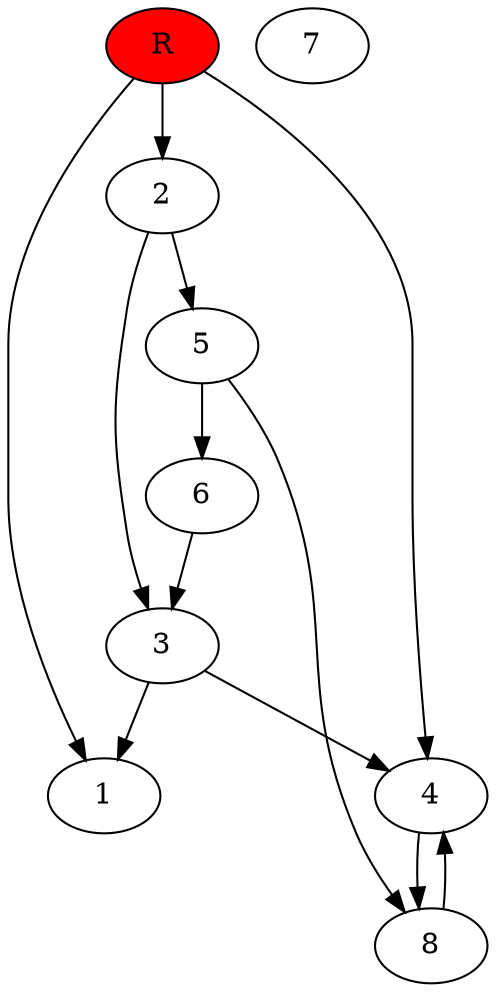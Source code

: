 digraph prb14856 {
	1
	2
	3
	4
	5
	6
	7
	8
	R [fillcolor="#ff0000" style=filled]
	2 -> 3
	2 -> 5
	3 -> 1
	3 -> 4
	4 -> 8
	5 -> 6
	5 -> 8
	6 -> 3
	8 -> 4
	R -> 1
	R -> 2
	R -> 4
}
